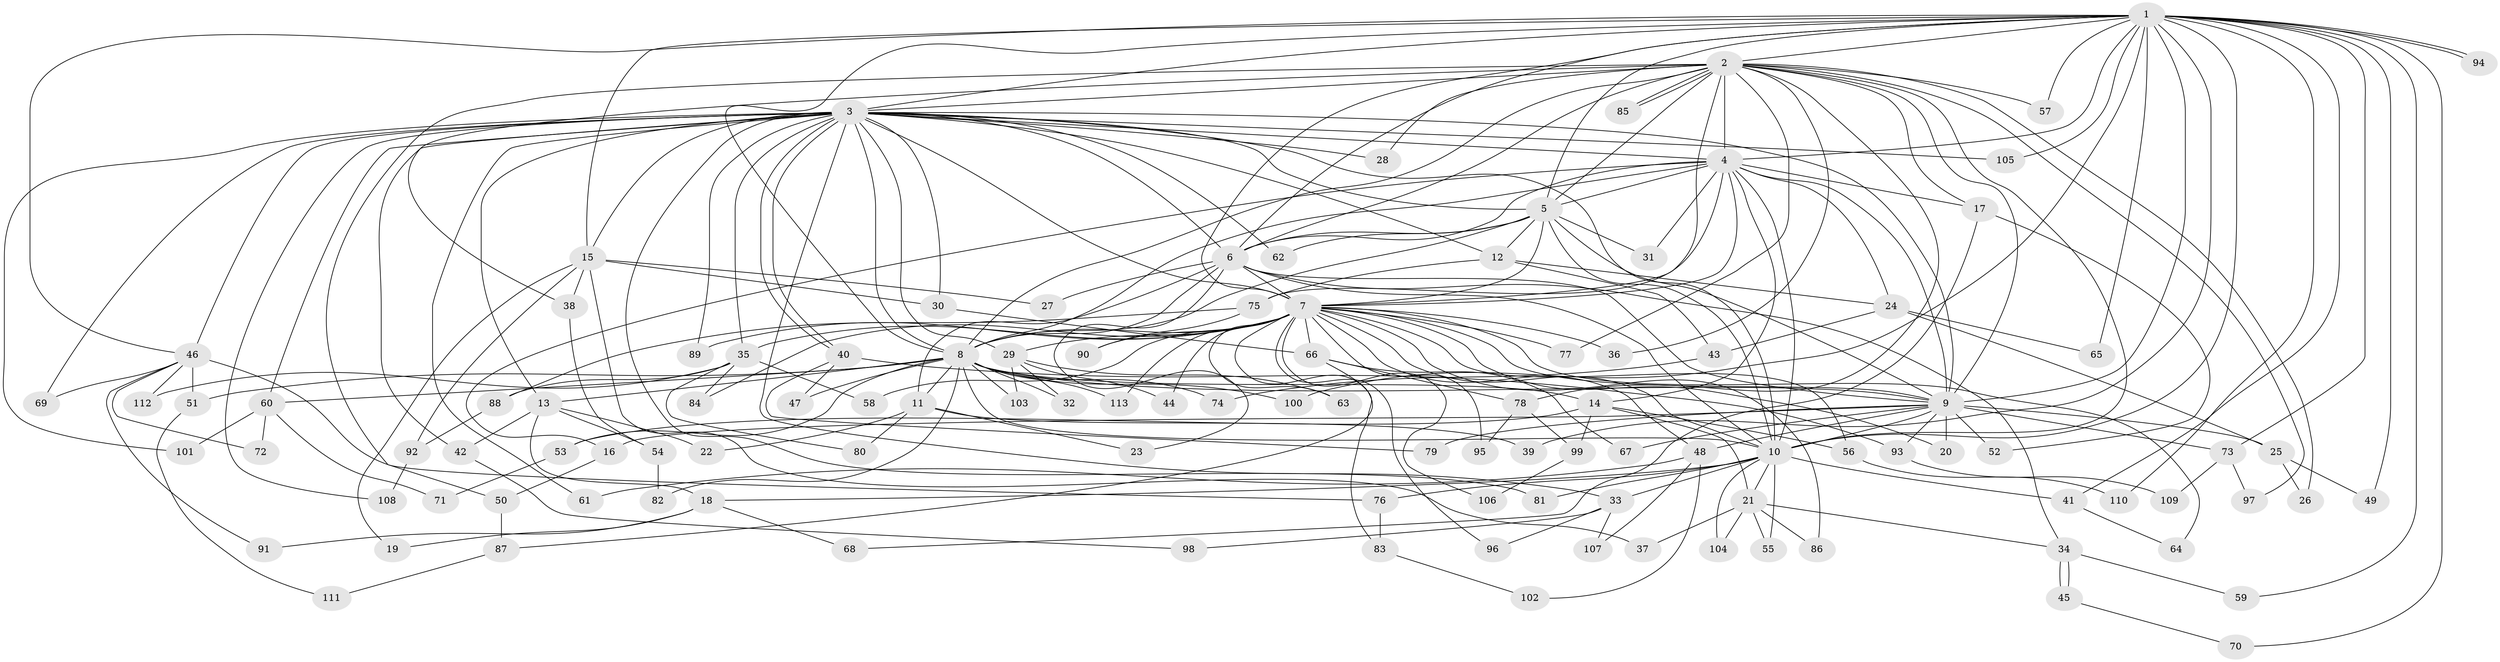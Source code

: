 // Generated by graph-tools (version 1.1) at 2025/25/03/09/25 03:25:50]
// undirected, 113 vertices, 251 edges
graph export_dot {
graph [start="1"]
  node [color=gray90,style=filled];
  1;
  2;
  3;
  4;
  5;
  6;
  7;
  8;
  9;
  10;
  11;
  12;
  13;
  14;
  15;
  16;
  17;
  18;
  19;
  20;
  21;
  22;
  23;
  24;
  25;
  26;
  27;
  28;
  29;
  30;
  31;
  32;
  33;
  34;
  35;
  36;
  37;
  38;
  39;
  40;
  41;
  42;
  43;
  44;
  45;
  46;
  47;
  48;
  49;
  50;
  51;
  52;
  53;
  54;
  55;
  56;
  57;
  58;
  59;
  60;
  61;
  62;
  63;
  64;
  65;
  66;
  67;
  68;
  69;
  70;
  71;
  72;
  73;
  74;
  75;
  76;
  77;
  78;
  79;
  80;
  81;
  82;
  83;
  84;
  85;
  86;
  87;
  88;
  89;
  90;
  91;
  92;
  93;
  94;
  95;
  96;
  97;
  98;
  99;
  100;
  101;
  102;
  103;
  104;
  105;
  106;
  107;
  108;
  109;
  110;
  111;
  112;
  113;
  1 -- 2;
  1 -- 3;
  1 -- 4;
  1 -- 5;
  1 -- 6;
  1 -- 7;
  1 -- 8;
  1 -- 9;
  1 -- 10;
  1 -- 15;
  1 -- 39;
  1 -- 41;
  1 -- 46;
  1 -- 49;
  1 -- 57;
  1 -- 59;
  1 -- 65;
  1 -- 70;
  1 -- 73;
  1 -- 94;
  1 -- 94;
  1 -- 100;
  1 -- 105;
  1 -- 110;
  2 -- 3;
  2 -- 4;
  2 -- 5;
  2 -- 6;
  2 -- 7;
  2 -- 8;
  2 -- 9;
  2 -- 10;
  2 -- 17;
  2 -- 26;
  2 -- 28;
  2 -- 36;
  2 -- 38;
  2 -- 50;
  2 -- 57;
  2 -- 77;
  2 -- 78;
  2 -- 85;
  2 -- 85;
  2 -- 97;
  3 -- 4;
  3 -- 5;
  3 -- 6;
  3 -- 7;
  3 -- 8;
  3 -- 9;
  3 -- 10;
  3 -- 12;
  3 -- 13;
  3 -- 15;
  3 -- 28;
  3 -- 29;
  3 -- 30;
  3 -- 33;
  3 -- 35;
  3 -- 40;
  3 -- 40;
  3 -- 42;
  3 -- 46;
  3 -- 60;
  3 -- 61;
  3 -- 62;
  3 -- 69;
  3 -- 81;
  3 -- 89;
  3 -- 101;
  3 -- 105;
  3 -- 108;
  4 -- 5;
  4 -- 6;
  4 -- 7;
  4 -- 8;
  4 -- 9;
  4 -- 10;
  4 -- 14;
  4 -- 16;
  4 -- 17;
  4 -- 24;
  4 -- 31;
  4 -- 75;
  5 -- 6;
  5 -- 7;
  5 -- 8;
  5 -- 9;
  5 -- 10;
  5 -- 12;
  5 -- 31;
  5 -- 62;
  6 -- 7;
  6 -- 8;
  6 -- 9;
  6 -- 10;
  6 -- 11;
  6 -- 23;
  6 -- 27;
  6 -- 34;
  7 -- 8;
  7 -- 9;
  7 -- 10;
  7 -- 20;
  7 -- 29;
  7 -- 35;
  7 -- 36;
  7 -- 44;
  7 -- 48;
  7 -- 56;
  7 -- 58;
  7 -- 63;
  7 -- 64;
  7 -- 66;
  7 -- 77;
  7 -- 83;
  7 -- 84;
  7 -- 86;
  7 -- 89;
  7 -- 90;
  7 -- 95;
  7 -- 96;
  7 -- 106;
  7 -- 113;
  8 -- 9;
  8 -- 10;
  8 -- 11;
  8 -- 13;
  8 -- 14;
  8 -- 32;
  8 -- 47;
  8 -- 51;
  8 -- 53;
  8 -- 60;
  8 -- 74;
  8 -- 82;
  8 -- 100;
  8 -- 103;
  8 -- 113;
  9 -- 10;
  9 -- 16;
  9 -- 20;
  9 -- 25;
  9 -- 48;
  9 -- 52;
  9 -- 67;
  9 -- 73;
  9 -- 79;
  9 -- 93;
  10 -- 18;
  10 -- 21;
  10 -- 33;
  10 -- 41;
  10 -- 55;
  10 -- 76;
  10 -- 81;
  10 -- 104;
  11 -- 22;
  11 -- 23;
  11 -- 39;
  11 -- 80;
  12 -- 24;
  12 -- 43;
  12 -- 75;
  13 -- 18;
  13 -- 22;
  13 -- 42;
  13 -- 54;
  14 -- 21;
  14 -- 53;
  14 -- 56;
  14 -- 99;
  15 -- 19;
  15 -- 27;
  15 -- 30;
  15 -- 37;
  15 -- 38;
  15 -- 92;
  16 -- 50;
  17 -- 52;
  17 -- 68;
  18 -- 19;
  18 -- 68;
  18 -- 91;
  21 -- 34;
  21 -- 37;
  21 -- 55;
  21 -- 86;
  21 -- 104;
  24 -- 25;
  24 -- 43;
  24 -- 65;
  25 -- 26;
  25 -- 49;
  29 -- 32;
  29 -- 44;
  29 -- 63;
  29 -- 103;
  30 -- 66;
  33 -- 96;
  33 -- 98;
  33 -- 107;
  34 -- 45;
  34 -- 45;
  34 -- 59;
  35 -- 58;
  35 -- 80;
  35 -- 84;
  35 -- 88;
  35 -- 112;
  38 -- 54;
  40 -- 47;
  40 -- 79;
  40 -- 93;
  41 -- 64;
  42 -- 98;
  43 -- 74;
  45 -- 70;
  46 -- 51;
  46 -- 69;
  46 -- 72;
  46 -- 76;
  46 -- 91;
  46 -- 112;
  48 -- 61;
  48 -- 102;
  48 -- 107;
  50 -- 87;
  51 -- 111;
  53 -- 71;
  54 -- 82;
  56 -- 110;
  60 -- 71;
  60 -- 72;
  60 -- 101;
  66 -- 67;
  66 -- 78;
  66 -- 87;
  73 -- 97;
  73 -- 109;
  75 -- 88;
  75 -- 90;
  76 -- 83;
  78 -- 95;
  78 -- 99;
  83 -- 102;
  87 -- 111;
  88 -- 92;
  92 -- 108;
  93 -- 109;
  99 -- 106;
}

